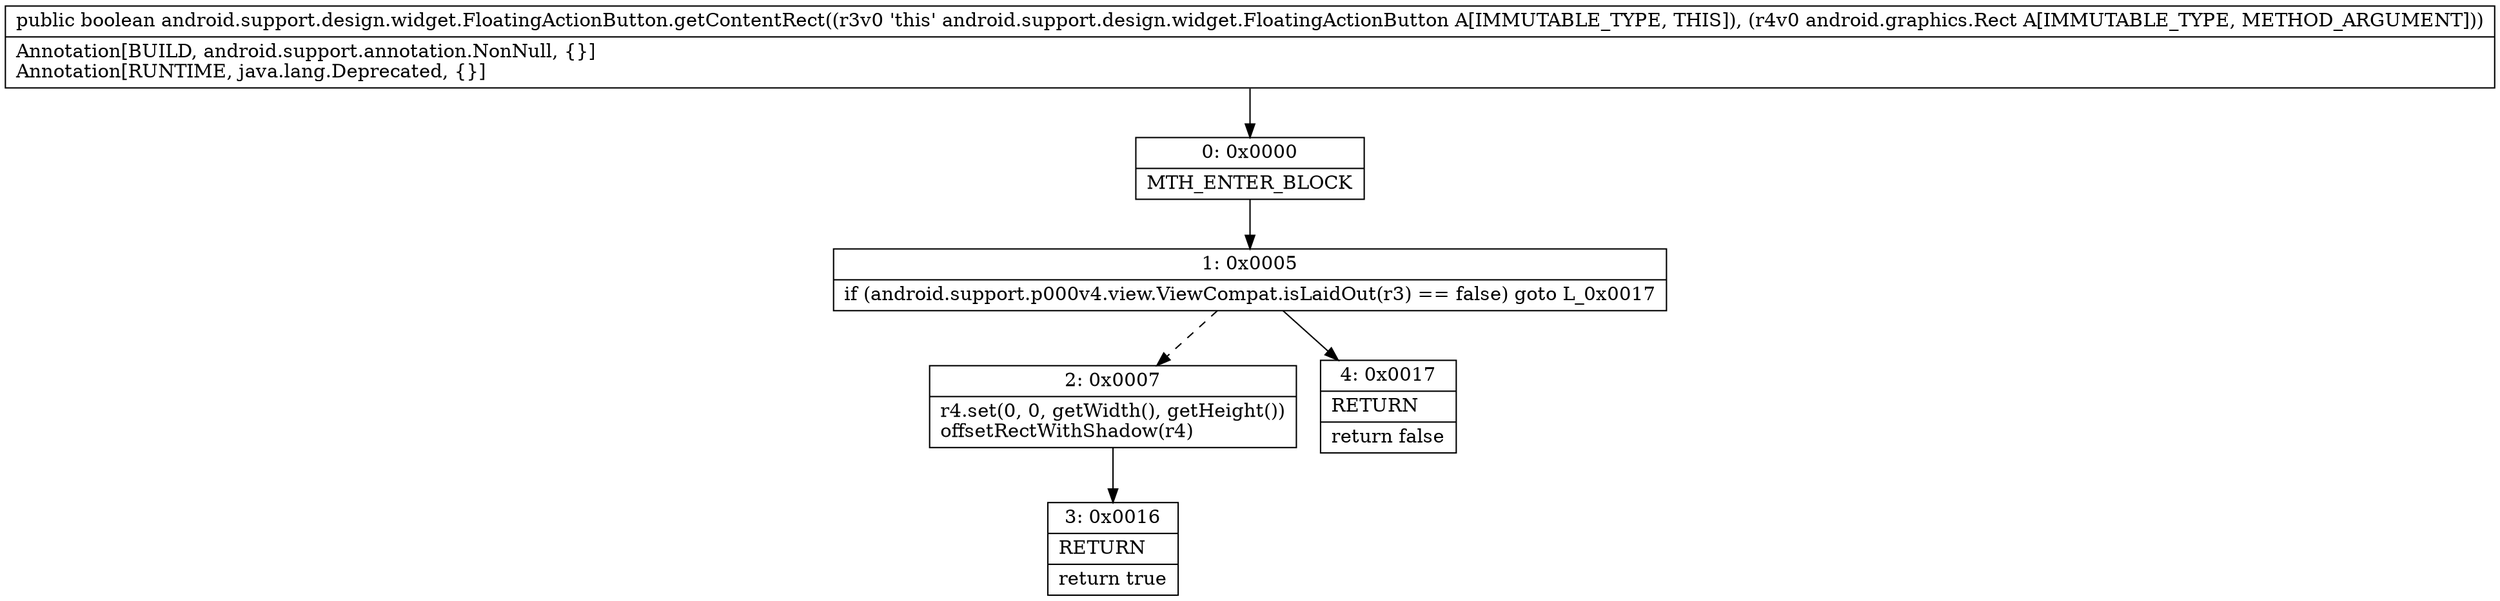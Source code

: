 digraph "CFG forandroid.support.design.widget.FloatingActionButton.getContentRect(Landroid\/graphics\/Rect;)Z" {
Node_0 [shape=record,label="{0\:\ 0x0000|MTH_ENTER_BLOCK\l}"];
Node_1 [shape=record,label="{1\:\ 0x0005|if (android.support.p000v4.view.ViewCompat.isLaidOut(r3) == false) goto L_0x0017\l}"];
Node_2 [shape=record,label="{2\:\ 0x0007|r4.set(0, 0, getWidth(), getHeight())\loffsetRectWithShadow(r4)\l}"];
Node_3 [shape=record,label="{3\:\ 0x0016|RETURN\l|return true\l}"];
Node_4 [shape=record,label="{4\:\ 0x0017|RETURN\l|return false\l}"];
MethodNode[shape=record,label="{public boolean android.support.design.widget.FloatingActionButton.getContentRect((r3v0 'this' android.support.design.widget.FloatingActionButton A[IMMUTABLE_TYPE, THIS]), (r4v0 android.graphics.Rect A[IMMUTABLE_TYPE, METHOD_ARGUMENT]))  | Annotation[BUILD, android.support.annotation.NonNull, \{\}]\lAnnotation[RUNTIME, java.lang.Deprecated, \{\}]\l}"];
MethodNode -> Node_0;
Node_0 -> Node_1;
Node_1 -> Node_2[style=dashed];
Node_1 -> Node_4;
Node_2 -> Node_3;
}

